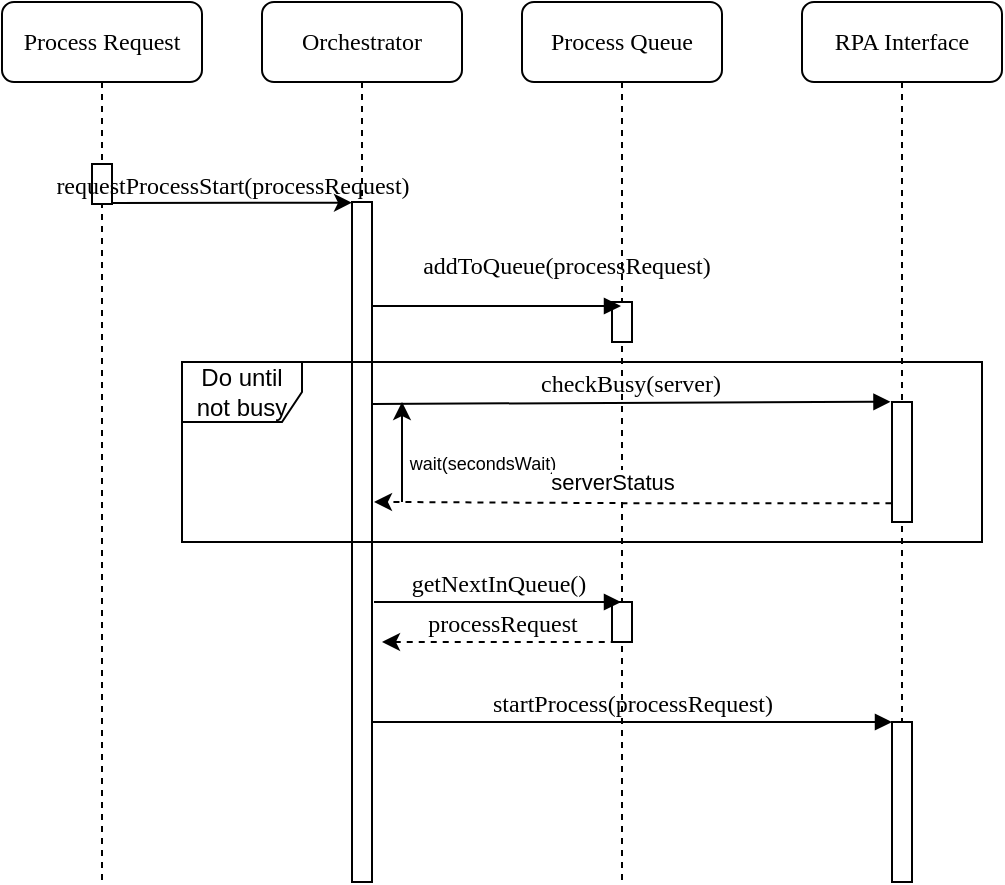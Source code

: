 <mxfile version="24.2.5" type="device">
  <diagram name="Page-1" id="13e1069c-82ec-6db2-03f1-153e76fe0fe0">
    <mxGraphModel dx="609" dy="876" grid="1" gridSize="10" guides="1" tooltips="1" connect="1" arrows="1" fold="1" page="1" pageScale="1" pageWidth="1100" pageHeight="850" background="none" math="0" shadow="0">
      <root>
        <mxCell id="0" />
        <mxCell id="1" parent="0" />
        <mxCell id="7baba1c4bc27f4b0-2" value="Process Request" style="shape=umlLifeline;perimeter=lifelinePerimeter;whiteSpace=wrap;html=1;container=1;collapsible=0;recursiveResize=0;outlineConnect=0;rounded=1;shadow=0;comic=0;labelBackgroundColor=none;strokeWidth=1;fontFamily=Verdana;fontSize=12;align=center;" parent="1" vertex="1">
          <mxGeometry x="110" y="80" width="100" height="440" as="geometry" />
        </mxCell>
        <mxCell id="7baba1c4bc27f4b0-10" value="" style="html=1;points=[];perimeter=orthogonalPerimeter;rounded=0;shadow=0;comic=0;labelBackgroundColor=none;strokeWidth=1;fontFamily=Verdana;fontSize=12;align=center;" parent="7baba1c4bc27f4b0-2" vertex="1">
          <mxGeometry x="45" y="81" width="10" height="20" as="geometry" />
        </mxCell>
        <mxCell id="7baba1c4bc27f4b0-3" value="Process Queue" style="shape=umlLifeline;perimeter=lifelinePerimeter;whiteSpace=wrap;html=1;container=1;collapsible=0;recursiveResize=0;outlineConnect=0;rounded=1;shadow=0;comic=0;labelBackgroundColor=none;strokeWidth=1;fontFamily=Verdana;fontSize=12;align=center;" parent="1" vertex="1">
          <mxGeometry x="370" y="80" width="100" height="440" as="geometry" />
        </mxCell>
        <mxCell id="56NzPOEbL97k_swbkCt9-9" value="" style="html=1;points=[];perimeter=orthogonalPerimeter;rounded=0;shadow=0;comic=0;labelBackgroundColor=none;strokeWidth=1;fontFamily=Verdana;fontSize=12;align=center;" parent="7baba1c4bc27f4b0-3" vertex="1">
          <mxGeometry x="45" y="300" width="10" height="20" as="geometry" />
        </mxCell>
        <mxCell id="7baba1c4bc27f4b0-4" value="RPA Interface" style="shape=umlLifeline;perimeter=lifelinePerimeter;whiteSpace=wrap;html=1;container=1;collapsible=0;recursiveResize=0;outlineConnect=0;rounded=1;shadow=0;comic=0;labelBackgroundColor=none;strokeWidth=1;fontFamily=Verdana;fontSize=12;align=center;" parent="1" vertex="1">
          <mxGeometry x="510" y="80" width="100" height="440" as="geometry" />
        </mxCell>
        <mxCell id="7baba1c4bc27f4b0-16" value="" style="html=1;points=[];perimeter=orthogonalPerimeter;rounded=0;shadow=0;comic=0;labelBackgroundColor=none;strokeWidth=1;fontFamily=Verdana;fontSize=12;align=center;" parent="7baba1c4bc27f4b0-4" vertex="1">
          <mxGeometry x="45" y="200" width="10" height="60" as="geometry" />
        </mxCell>
        <mxCell id="7baba1c4bc27f4b0-8" value="Orchestrator" style="shape=umlLifeline;perimeter=lifelinePerimeter;whiteSpace=wrap;html=1;container=1;collapsible=0;recursiveResize=0;outlineConnect=0;rounded=1;shadow=0;comic=0;labelBackgroundColor=none;strokeWidth=1;fontFamily=Verdana;fontSize=12;align=center;" parent="1" vertex="1">
          <mxGeometry x="240" y="80" width="100" height="440" as="geometry" />
        </mxCell>
        <mxCell id="7baba1c4bc27f4b0-9" value="" style="html=1;points=[];perimeter=orthogonalPerimeter;rounded=0;shadow=0;comic=0;labelBackgroundColor=none;strokeWidth=1;fontFamily=Verdana;fontSize=12;align=center;" parent="7baba1c4bc27f4b0-8" vertex="1">
          <mxGeometry x="45" y="100" width="10" height="340" as="geometry" />
        </mxCell>
        <mxCell id="56NzPOEbL97k_swbkCt9-6" value="&lt;p style=&quot;line-height: 0%;&quot;&gt;&lt;font style=&quot;font-size: 9px;&quot;&gt;wait(secondsWait)&lt;/font&gt;&lt;/p&gt;" style="endArrow=classic;html=1;rounded=0;" parent="7baba1c4bc27f4b0-8" edge="1">
          <mxGeometry x="-0.2" y="-40" width="50" height="50" relative="1" as="geometry">
            <mxPoint x="70" y="250" as="sourcePoint" />
            <mxPoint x="70" y="200" as="targetPoint" />
            <mxPoint as="offset" />
          </mxGeometry>
        </mxCell>
        <mxCell id="7baba1c4bc27f4b0-22" value="" style="html=1;points=[];perimeter=orthogonalPerimeter;rounded=0;shadow=0;comic=0;labelBackgroundColor=none;strokeWidth=1;fontFamily=Verdana;fontSize=12;align=center;" parent="1" vertex="1">
          <mxGeometry x="555" y="440" width="10" height="80" as="geometry" />
        </mxCell>
        <mxCell id="7baba1c4bc27f4b0-23" value="startProcess(processRequest)" style="html=1;verticalAlign=bottom;endArrow=block;entryX=0;entryY=0;labelBackgroundColor=none;fontFamily=Verdana;fontSize=12;" parent="1" source="7baba1c4bc27f4b0-9" target="7baba1c4bc27f4b0-22" edge="1">
          <mxGeometry relative="1" as="geometry">
            <mxPoint x="510" y="420" as="sourcePoint" />
          </mxGeometry>
        </mxCell>
        <mxCell id="7baba1c4bc27f4b0-11" value="requestProcessStart(processRequest)" style="html=1;verticalAlign=bottom;endArrow=none;entryX=1;entryY=0.965;labelBackgroundColor=none;fontFamily=Verdana;fontSize=12;edgeStyle=elbowEdgeStyle;elbow=vertical;startArrow=classic;startFill=1;endFill=0;entryDx=0;entryDy=0;entryPerimeter=0;exitX=0;exitY=0.001;exitDx=0;exitDy=0;exitPerimeter=0;" parent="1" source="7baba1c4bc27f4b0-9" target="7baba1c4bc27f4b0-10" edge="1">
          <mxGeometry relative="1" as="geometry">
            <mxPoint x="220" y="190" as="sourcePoint" />
          </mxGeometry>
        </mxCell>
        <mxCell id="56NzPOEbL97k_swbkCt9-8" value="getNextInQueue()" style="html=1;verticalAlign=bottom;endArrow=block;labelBackgroundColor=none;fontFamily=Verdana;fontSize=12;edgeStyle=elbowEdgeStyle;elbow=vertical;" parent="1" target="7baba1c4bc27f4b0-3" edge="1">
          <mxGeometry relative="1" as="geometry">
            <mxPoint x="296" y="380" as="sourcePoint" />
            <mxPoint x="430" y="380" as="targetPoint" />
            <Array as="points">
              <mxPoint x="450" y="380" />
            </Array>
          </mxGeometry>
        </mxCell>
        <mxCell id="56NzPOEbL97k_swbkCt9-10" value="processRequest" style="html=1;verticalAlign=bottom;endArrow=none;labelBackgroundColor=none;fontFamily=Verdana;fontSize=12;edgeStyle=elbowEdgeStyle;elbow=vertical;startArrow=classic;startFill=1;endFill=0;dashed=1;" parent="1" target="7baba1c4bc27f4b0-3" edge="1">
          <mxGeometry relative="1" as="geometry">
            <mxPoint x="300" y="400" as="sourcePoint" />
            <mxPoint x="450" y="400" as="targetPoint" />
            <Array as="points">
              <mxPoint x="450" y="400" />
            </Array>
          </mxGeometry>
        </mxCell>
        <mxCell id="7baba1c4bc27f4b0-13" value="" style="html=1;points=[];perimeter=orthogonalPerimeter;rounded=0;shadow=0;comic=0;labelBackgroundColor=none;strokeWidth=1;fontFamily=Verdana;fontSize=12;align=center;" parent="1" vertex="1">
          <mxGeometry x="415" y="230" width="10" height="20" as="geometry" />
        </mxCell>
        <mxCell id="56NzPOEbL97k_swbkCt9-4" value="Do until not busy" style="shape=umlFrame;whiteSpace=wrap;html=1;pointerEvents=0;" parent="1" vertex="1">
          <mxGeometry x="200" y="260" width="400" height="90" as="geometry" />
        </mxCell>
        <mxCell id="56NzPOEbL97k_swbkCt9-2" value="checkBusy(server)" style="html=1;verticalAlign=bottom;endArrow=block;labelBackgroundColor=none;fontFamily=Verdana;fontSize=12;exitX=1;exitY=0.297;exitDx=0;exitDy=0;exitPerimeter=0;entryX=-0.076;entryY=-0.002;entryDx=0;entryDy=0;entryPerimeter=0;" parent="1" source="7baba1c4bc27f4b0-9" target="7baba1c4bc27f4b0-16" edge="1">
          <mxGeometry relative="1" as="geometry">
            <mxPoint x="424.9" y="279.92" as="sourcePoint" />
            <mxPoint x="680" y="280" as="targetPoint" />
          </mxGeometry>
        </mxCell>
        <mxCell id="56NzPOEbL97k_swbkCt9-3" style="edgeStyle=orthogonalEdgeStyle;rounded=0;orthogonalLoop=1;jettySize=auto;html=1;exitX=-0.028;exitY=0.844;exitDx=0;exitDy=0;exitPerimeter=0;entryX=1.1;entryY=0.441;entryDx=0;entryDy=0;entryPerimeter=0;dashed=1;" parent="1" source="7baba1c4bc27f4b0-16" target="7baba1c4bc27f4b0-9" edge="1">
          <mxGeometry relative="1" as="geometry">
            <mxPoint x="715" y="320.0" as="sourcePoint" />
            <mxPoint x="430" y="330" as="targetPoint" />
          </mxGeometry>
        </mxCell>
        <mxCell id="56NzPOEbL97k_swbkCt9-12" value="serverStatus" style="edgeLabel;html=1;align=center;verticalAlign=middle;resizable=0;points=[];" parent="56NzPOEbL97k_swbkCt9-3" vertex="1" connectable="0">
          <mxGeometry x="0.082" y="3" relative="1" as="geometry">
            <mxPoint y="-13" as="offset" />
          </mxGeometry>
        </mxCell>
        <mxCell id="7baba1c4bc27f4b0-14" value="addToQueue(processRequest)" style="html=1;verticalAlign=bottom;endArrow=block;labelBackgroundColor=none;fontFamily=Verdana;fontSize=12;edgeStyle=elbowEdgeStyle;elbow=vertical;exitX=1;exitY=0.153;exitDx=0;exitDy=0;exitPerimeter=0;" parent="1" edge="1" target="7baba1c4bc27f4b0-3" source="7baba1c4bc27f4b0-9">
          <mxGeometry x="0.567" y="11" relative="1" as="geometry">
            <mxPoint x="165" y="230" as="sourcePoint" />
            <mxPoint x="415" y="230" as="targetPoint" />
            <mxPoint as="offset" />
          </mxGeometry>
        </mxCell>
      </root>
    </mxGraphModel>
  </diagram>
</mxfile>
